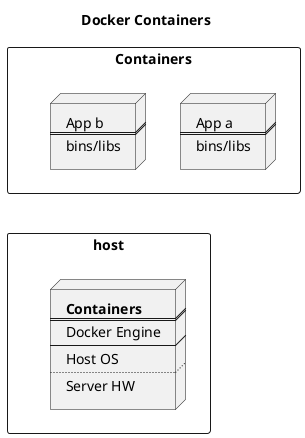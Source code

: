 @startuml
Title Docker Containers

rectangle Containers {
    node mynodea [
        App a
        ====
        bins/libs
    ]

    node mynodeb [
        App b
        ====
        bins/libs
    ]
}

rectangle host {

    node mynodec [
        <b>Containers</b>
        ====
        Docker Engine
        ----
        Host OS
        ....
        Server HW
    ]
}

Containers -[hidden]- host

@endtuml
